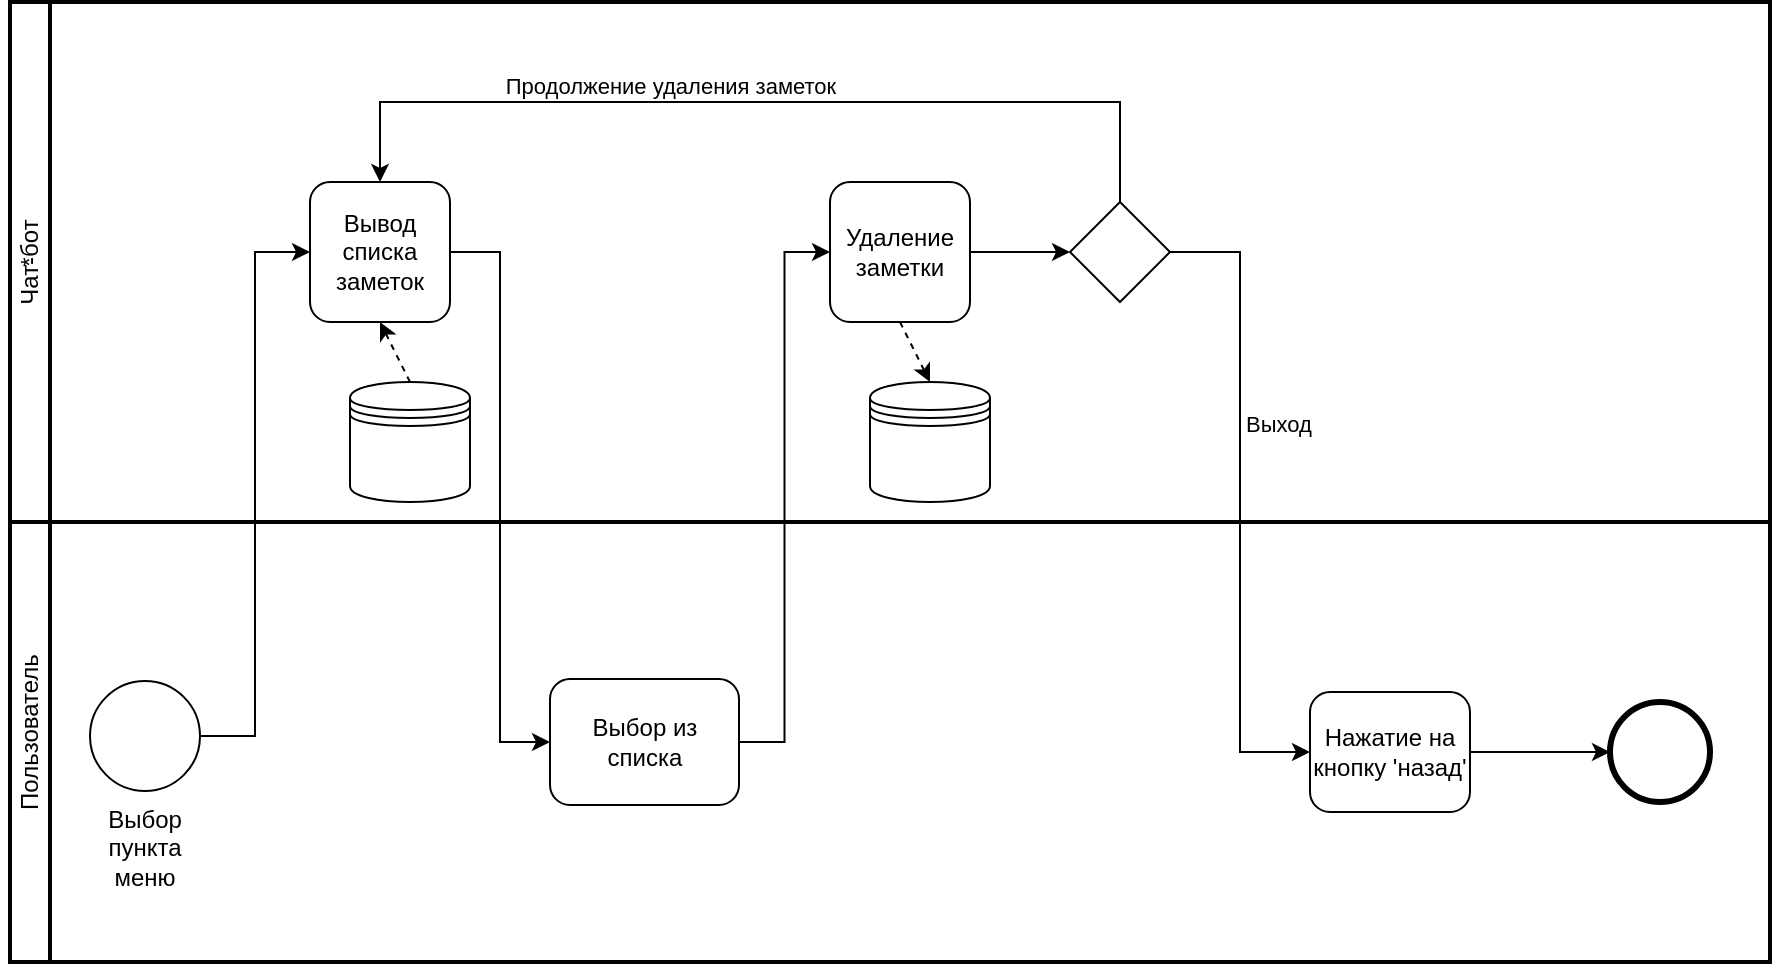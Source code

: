 <mxfile version="22.1.2" type="device">
  <diagram name="Страница — 1" id="XX_0TuJLrhThxJye5d6c">
    <mxGraphModel dx="1292" dy="596" grid="1" gridSize="10" guides="1" tooltips="1" connect="1" arrows="1" fold="1" page="1" pageScale="1" pageWidth="827" pageHeight="1169" math="0" shadow="0">
      <root>
        <mxCell id="0" />
        <mxCell id="1" parent="0" />
        <mxCell id="Bab0vamEzlsWT-SZ4siZ-1" value="*" style="swimlane;html=1;startSize=20;fontStyle=0;collapsible=0;horizontal=0;swimlaneLine=1;swimlaneFillColor=#ffffff;strokeWidth=2;whiteSpace=wrap;container=0;movable=1;resizable=1;rotatable=1;deletable=1;editable=1;locked=0;connectable=1;" vertex="1" parent="1">
          <mxGeometry x="110" y="70" width="880" height="260" as="geometry" />
        </mxCell>
        <mxCell id="Bab0vamEzlsWT-SZ4siZ-2" value="Чат-бот" style="text;html=1;strokeColor=none;fillColor=none;align=center;verticalAlign=middle;whiteSpace=wrap;rounded=0;rotation=-90;" vertex="1" parent="Bab0vamEzlsWT-SZ4siZ-1">
          <mxGeometry x="-20" y="115" width="60" height="30" as="geometry" />
        </mxCell>
        <mxCell id="Bab0vamEzlsWT-SZ4siZ-4" style="edgeStyle=orthogonalEdgeStyle;rounded=0;orthogonalLoop=1;jettySize=auto;html=1;exitX=1;exitY=0.5;exitDx=0;exitDy=0;exitPerimeter=0;entryX=0;entryY=0.5;entryDx=0;entryDy=0;entryPerimeter=0;" edge="1" parent="Bab0vamEzlsWT-SZ4siZ-1" target="Bab0vamEzlsWT-SZ4siZ-3">
          <mxGeometry relative="1" as="geometry">
            <mxPoint x="470" y="116.875" as="sourcePoint" />
          </mxGeometry>
        </mxCell>
        <mxCell id="Bab0vamEzlsWT-SZ4siZ-5" style="rounded=0;orthogonalLoop=1;jettySize=auto;html=1;exitX=0.5;exitY=0;exitDx=0;exitDy=0;exitPerimeter=0;entryX=1;entryY=0.5;entryDx=0;entryDy=0;dashed=1;" edge="1" parent="Bab0vamEzlsWT-SZ4siZ-1" source="Bab0vamEzlsWT-SZ4siZ-6">
          <mxGeometry relative="1" as="geometry">
            <mxPoint x="370" y="45" as="targetPoint" />
          </mxGeometry>
        </mxCell>
        <mxCell id="Bab0vamEzlsWT-SZ4siZ-10" style="edgeStyle=orthogonalEdgeStyle;rounded=0;orthogonalLoop=1;jettySize=auto;html=1;exitX=1;exitY=0.5;exitDx=0;exitDy=0;exitPerimeter=0;entryX=0;entryY=0.5;entryDx=0;entryDy=0;entryPerimeter=0;" edge="1" parent="Bab0vamEzlsWT-SZ4siZ-1" target="Bab0vamEzlsWT-SZ4siZ-9">
          <mxGeometry relative="1" as="geometry">
            <mxPoint x="840" y="116.875" as="sourcePoint" />
          </mxGeometry>
        </mxCell>
        <mxCell id="Bab0vamEzlsWT-SZ4siZ-13" style="edgeStyle=orthogonalEdgeStyle;rounded=0;orthogonalLoop=1;jettySize=auto;html=1;exitX=1;exitY=0.5;exitDx=0;exitDy=0;exitPerimeter=0;entryX=0;entryY=0.5;entryDx=0;entryDy=0;entryPerimeter=0;" edge="1" parent="Bab0vamEzlsWT-SZ4siZ-1" target="Bab0vamEzlsWT-SZ4siZ-11">
          <mxGeometry relative="1" as="geometry">
            <mxPoint x="1240" y="108.125" as="sourcePoint" />
          </mxGeometry>
        </mxCell>
        <mxCell id="Bab0vamEzlsWT-SZ4siZ-16" style="rounded=0;orthogonalLoop=1;jettySize=auto;html=1;exitX=0.5;exitY=0;exitDx=0;exitDy=0;entryX=0.5;entryY=1;entryDx=0;entryDy=0;entryPerimeter=0;dashed=1;endArrow=none;endFill=0;startArrow=classic;startFill=1;" edge="1" parent="Bab0vamEzlsWT-SZ4siZ-1" target="Bab0vamEzlsWT-SZ4siZ-8">
          <mxGeometry relative="1" as="geometry">
            <mxPoint x="805" y="180" as="sourcePoint" />
          </mxGeometry>
        </mxCell>
        <mxCell id="Bab0vamEzlsWT-SZ4siZ-17" style="rounded=0;orthogonalLoop=1;jettySize=auto;html=1;exitX=0.5;exitY=0;exitDx=0;exitDy=0;entryX=0.5;entryY=1;entryDx=0;entryDy=0;entryPerimeter=0;dashed=1;endArrow=none;endFill=0;startArrow=classic;startFill=1;" edge="1" parent="Bab0vamEzlsWT-SZ4siZ-1" target="Bab0vamEzlsWT-SZ4siZ-12">
          <mxGeometry relative="1" as="geometry">
            <mxPoint x="1195" y="170" as="sourcePoint" />
          </mxGeometry>
        </mxCell>
        <mxCell id="Bab0vamEzlsWT-SZ4siZ-39" value="Вывод списка заметок" style="points=[[0.25,0,0],[0.5,0,0],[0.75,0,0],[1,0.25,0],[1,0.5,0],[1,0.75,0],[0.75,1,0],[0.5,1,0],[0.25,1,0],[0,0.75,0],[0,0.5,0],[0,0.25,0]];shape=mxgraph.bpmn.task;whiteSpace=wrap;rectStyle=rounded;size=10;html=1;container=1;expand=0;collapsible=0;taskMarker=abstract;" vertex="1" parent="Bab0vamEzlsWT-SZ4siZ-1">
          <mxGeometry x="150" y="90" width="70" height="70" as="geometry" />
        </mxCell>
        <mxCell id="Bab0vamEzlsWT-SZ4siZ-40" value="" style="shape=datastore;html=1;labelPosition=center;verticalLabelPosition=bottom;align=center;verticalAlign=top;" vertex="1" parent="Bab0vamEzlsWT-SZ4siZ-1">
          <mxGeometry x="170" y="190" width="60" height="60" as="geometry" />
        </mxCell>
        <mxCell id="Bab0vamEzlsWT-SZ4siZ-41" style="rounded=0;orthogonalLoop=1;jettySize=auto;html=1;exitX=0.5;exitY=0;exitDx=0;exitDy=0;entryX=0.5;entryY=1;entryDx=0;entryDy=0;entryPerimeter=0;dashed=1;" edge="1" parent="Bab0vamEzlsWT-SZ4siZ-1" source="Bab0vamEzlsWT-SZ4siZ-40" target="Bab0vamEzlsWT-SZ4siZ-39">
          <mxGeometry relative="1" as="geometry" />
        </mxCell>
        <mxCell id="Bab0vamEzlsWT-SZ4siZ-47" style="rounded=0;orthogonalLoop=1;jettySize=auto;html=1;exitX=0.5;exitY=1;exitDx=0;exitDy=0;exitPerimeter=0;entryX=0.5;entryY=0;entryDx=0;entryDy=0;dashed=1;" edge="1" parent="Bab0vamEzlsWT-SZ4siZ-1" source="Bab0vamEzlsWT-SZ4siZ-44" target="Bab0vamEzlsWT-SZ4siZ-46">
          <mxGeometry relative="1" as="geometry" />
        </mxCell>
        <mxCell id="Bab0vamEzlsWT-SZ4siZ-44" value="Удаление заметки" style="points=[[0.25,0,0],[0.5,0,0],[0.75,0,0],[1,0.25,0],[1,0.5,0],[1,0.75,0],[0.75,1,0],[0.5,1,0],[0.25,1,0],[0,0.75,0],[0,0.5,0],[0,0.25,0]];shape=mxgraph.bpmn.task;whiteSpace=wrap;rectStyle=rounded;size=10;html=1;container=1;expand=0;collapsible=0;taskMarker=abstract;" vertex="1" parent="Bab0vamEzlsWT-SZ4siZ-1">
          <mxGeometry x="410" y="90" width="70" height="70" as="geometry" />
        </mxCell>
        <mxCell id="Bab0vamEzlsWT-SZ4siZ-46" value="" style="shape=datastore;html=1;labelPosition=center;verticalLabelPosition=bottom;align=center;verticalAlign=top;" vertex="1" parent="Bab0vamEzlsWT-SZ4siZ-1">
          <mxGeometry x="430" y="190" width="60" height="60" as="geometry" />
        </mxCell>
        <mxCell id="Bab0vamEzlsWT-SZ4siZ-48" value="" style="points=[[0.25,0.25,0],[0.5,0,0],[0.75,0.25,0],[1,0.5,0],[0.75,0.75,0],[0.5,1,0],[0.25,0.75,0],[0,0.5,0]];shape=mxgraph.bpmn.gateway2;html=1;verticalLabelPosition=bottom;labelBackgroundColor=#ffffff;verticalAlign=top;align=center;perimeter=rhombusPerimeter;outlineConnect=0;outline=none;symbol=none;" vertex="1" parent="Bab0vamEzlsWT-SZ4siZ-1">
          <mxGeometry x="530" y="100" width="50" height="50" as="geometry" />
        </mxCell>
        <mxCell id="Bab0vamEzlsWT-SZ4siZ-50" style="edgeStyle=orthogonalEdgeStyle;rounded=0;orthogonalLoop=1;jettySize=auto;html=1;exitX=1;exitY=0.5;exitDx=0;exitDy=0;exitPerimeter=0;entryX=0;entryY=0.5;entryDx=0;entryDy=0;entryPerimeter=0;" edge="1" parent="Bab0vamEzlsWT-SZ4siZ-1" source="Bab0vamEzlsWT-SZ4siZ-44" target="Bab0vamEzlsWT-SZ4siZ-48">
          <mxGeometry relative="1" as="geometry" />
        </mxCell>
        <mxCell id="Bab0vamEzlsWT-SZ4siZ-51" style="edgeStyle=orthogonalEdgeStyle;rounded=0;orthogonalLoop=1;jettySize=auto;html=1;exitX=0.5;exitY=0;exitDx=0;exitDy=0;exitPerimeter=0;entryX=0.5;entryY=0;entryDx=0;entryDy=0;entryPerimeter=0;" edge="1" parent="Bab0vamEzlsWT-SZ4siZ-1" source="Bab0vamEzlsWT-SZ4siZ-48" target="Bab0vamEzlsWT-SZ4siZ-39">
          <mxGeometry relative="1" as="geometry">
            <Array as="points">
              <mxPoint x="555" y="50" />
              <mxPoint x="185" y="50" />
            </Array>
          </mxGeometry>
        </mxCell>
        <mxCell id="Bab0vamEzlsWT-SZ4siZ-54" value="Продолжение удаления заметок" style="edgeLabel;html=1;align=center;verticalAlign=middle;resizable=0;points=[];" vertex="1" connectable="0" parent="Bab0vamEzlsWT-SZ4siZ-51">
          <mxGeometry x="0.198" y="-6" relative="1" as="geometry">
            <mxPoint y="-2" as="offset" />
          </mxGeometry>
        </mxCell>
        <mxCell id="Bab0vamEzlsWT-SZ4siZ-18" value="" style="swimlane;html=1;startSize=20;fontStyle=0;collapsible=0;horizontal=0;swimlaneLine=1;swimlaneFillColor=#ffffff;strokeWidth=2;whiteSpace=wrap;container=0;labelPosition=center;verticalLabelPosition=bottom;align=center;verticalAlign=top;movable=1;resizable=1;rotatable=1;deletable=1;editable=1;locked=0;connectable=1;" vertex="1" parent="1">
          <mxGeometry x="110" y="330" width="880" height="220" as="geometry" />
        </mxCell>
        <mxCell id="Bab0vamEzlsWT-SZ4siZ-19" value="Пользователь" style="text;html=1;strokeColor=none;fillColor=none;align=center;verticalAlign=middle;whiteSpace=wrap;rounded=0;rotation=-90;" vertex="1" parent="Bab0vamEzlsWT-SZ4siZ-18">
          <mxGeometry x="-20" y="90" width="60" height="30" as="geometry" />
        </mxCell>
        <mxCell id="Bab0vamEzlsWT-SZ4siZ-20" value="Выбор пункта меню" style="ellipse;whiteSpace=wrap;html=1;aspect=fixed;labelPosition=center;verticalLabelPosition=bottom;align=center;verticalAlign=top;" vertex="1" parent="Bab0vamEzlsWT-SZ4siZ-18">
          <mxGeometry x="40" y="79.5" width="55" height="55" as="geometry" />
        </mxCell>
        <mxCell id="Bab0vamEzlsWT-SZ4siZ-22" style="edgeStyle=orthogonalEdgeStyle;rounded=0;orthogonalLoop=1;jettySize=auto;html=1;exitX=1;exitY=0.5;exitDx=0;exitDy=0;exitPerimeter=0;entryX=0;entryY=0.5;entryDx=0;entryDy=0;entryPerimeter=0;" edge="1" parent="Bab0vamEzlsWT-SZ4siZ-18" target="Bab0vamEzlsWT-SZ4siZ-26">
          <mxGeometry relative="1" as="geometry">
            <mxPoint x="1434.0" y="75.25" as="sourcePoint" />
          </mxGeometry>
        </mxCell>
        <mxCell id="Bab0vamEzlsWT-SZ4siZ-42" value="Выбор из списка" style="points=[[0.25,0,0],[0.5,0,0],[0.75,0,0],[1,0.25,0],[1,0.5,0],[1,0.75,0],[0.75,1,0],[0.5,1,0],[0.25,1,0],[0,0.75,0],[0,0.5,0],[0,0.25,0]];shape=mxgraph.bpmn.task;whiteSpace=wrap;rectStyle=rounded;size=10;html=1;container=1;expand=0;collapsible=0;taskMarker=abstract;" vertex="1" parent="Bab0vamEzlsWT-SZ4siZ-18">
          <mxGeometry x="270" y="78.5" width="94.5" height="63" as="geometry" />
        </mxCell>
        <mxCell id="Bab0vamEzlsWT-SZ4siZ-59" value="" style="edgeStyle=orthogonalEdgeStyle;rounded=0;orthogonalLoop=1;jettySize=auto;html=1;" edge="1" parent="Bab0vamEzlsWT-SZ4siZ-18" source="Bab0vamEzlsWT-SZ4siZ-55" target="Bab0vamEzlsWT-SZ4siZ-58">
          <mxGeometry relative="1" as="geometry" />
        </mxCell>
        <mxCell id="Bab0vamEzlsWT-SZ4siZ-55" value="Нажатие на кнопку &#39;назад&#39;" style="points=[[0.25,0,0],[0.5,0,0],[0.75,0,0],[1,0.25,0],[1,0.5,0],[1,0.75,0],[0.75,1,0],[0.5,1,0],[0.25,1,0],[0,0.75,0],[0,0.5,0],[0,0.25,0]];shape=mxgraph.bpmn.task;whiteSpace=wrap;rectStyle=rounded;size=10;html=1;container=1;expand=0;collapsible=0;taskMarker=abstract;" vertex="1" parent="Bab0vamEzlsWT-SZ4siZ-18">
          <mxGeometry x="650" y="85" width="80" height="60" as="geometry" />
        </mxCell>
        <mxCell id="Bab0vamEzlsWT-SZ4siZ-58" value="" style="points=[[0.145,0.145,0],[0.5,0,0],[0.855,0.145,0],[1,0.5,0],[0.855,0.855,0],[0.5,1,0],[0.145,0.855,0],[0,0.5,0]];shape=mxgraph.bpmn.event;html=1;verticalLabelPosition=bottom;labelBackgroundColor=#ffffff;verticalAlign=top;align=center;perimeter=ellipsePerimeter;outlineConnect=0;aspect=fixed;outline=end;symbol=terminate2;" vertex="1" parent="Bab0vamEzlsWT-SZ4siZ-18">
          <mxGeometry x="800" y="90" width="50" height="50" as="geometry" />
        </mxCell>
        <mxCell id="Bab0vamEzlsWT-SZ4siZ-28" style="edgeStyle=orthogonalEdgeStyle;rounded=0;orthogonalLoop=1;jettySize=auto;html=1;exitX=1;exitY=0.5;exitDx=0;exitDy=0;entryX=0;entryY=0.5;entryDx=0;entryDy=0;entryPerimeter=0;" edge="1" parent="1" source="Bab0vamEzlsWT-SZ4siZ-20" target="Bab0vamEzlsWT-SZ4siZ-39">
          <mxGeometry relative="1" as="geometry">
            <mxPoint x="250" y="173.13" as="targetPoint" />
          </mxGeometry>
        </mxCell>
        <mxCell id="Bab0vamEzlsWT-SZ4siZ-43" style="edgeStyle=orthogonalEdgeStyle;rounded=0;orthogonalLoop=1;jettySize=auto;html=1;exitX=1;exitY=0.5;exitDx=0;exitDy=0;exitPerimeter=0;entryX=0;entryY=0.5;entryDx=0;entryDy=0;entryPerimeter=0;" edge="1" parent="1" source="Bab0vamEzlsWT-SZ4siZ-39" target="Bab0vamEzlsWT-SZ4siZ-42">
          <mxGeometry relative="1" as="geometry" />
        </mxCell>
        <mxCell id="Bab0vamEzlsWT-SZ4siZ-45" style="edgeStyle=orthogonalEdgeStyle;rounded=0;orthogonalLoop=1;jettySize=auto;html=1;exitX=1;exitY=0.5;exitDx=0;exitDy=0;exitPerimeter=0;entryX=0;entryY=0.5;entryDx=0;entryDy=0;entryPerimeter=0;" edge="1" parent="1" source="Bab0vamEzlsWT-SZ4siZ-42" target="Bab0vamEzlsWT-SZ4siZ-44">
          <mxGeometry relative="1" as="geometry" />
        </mxCell>
        <mxCell id="Bab0vamEzlsWT-SZ4siZ-56" style="edgeStyle=orthogonalEdgeStyle;rounded=0;orthogonalLoop=1;jettySize=auto;html=1;exitX=1;exitY=0.5;exitDx=0;exitDy=0;exitPerimeter=0;entryX=0;entryY=0.5;entryDx=0;entryDy=0;entryPerimeter=0;" edge="1" parent="1" source="Bab0vamEzlsWT-SZ4siZ-48" target="Bab0vamEzlsWT-SZ4siZ-55">
          <mxGeometry relative="1" as="geometry" />
        </mxCell>
        <mxCell id="Bab0vamEzlsWT-SZ4siZ-57" value="Выход" style="edgeLabel;html=1;align=center;verticalAlign=middle;resizable=0;points=[];" vertex="1" connectable="0" parent="Bab0vamEzlsWT-SZ4siZ-56">
          <mxGeometry x="-0.546" y="5" relative="1" as="geometry">
            <mxPoint x="14" y="48" as="offset" />
          </mxGeometry>
        </mxCell>
      </root>
    </mxGraphModel>
  </diagram>
</mxfile>
